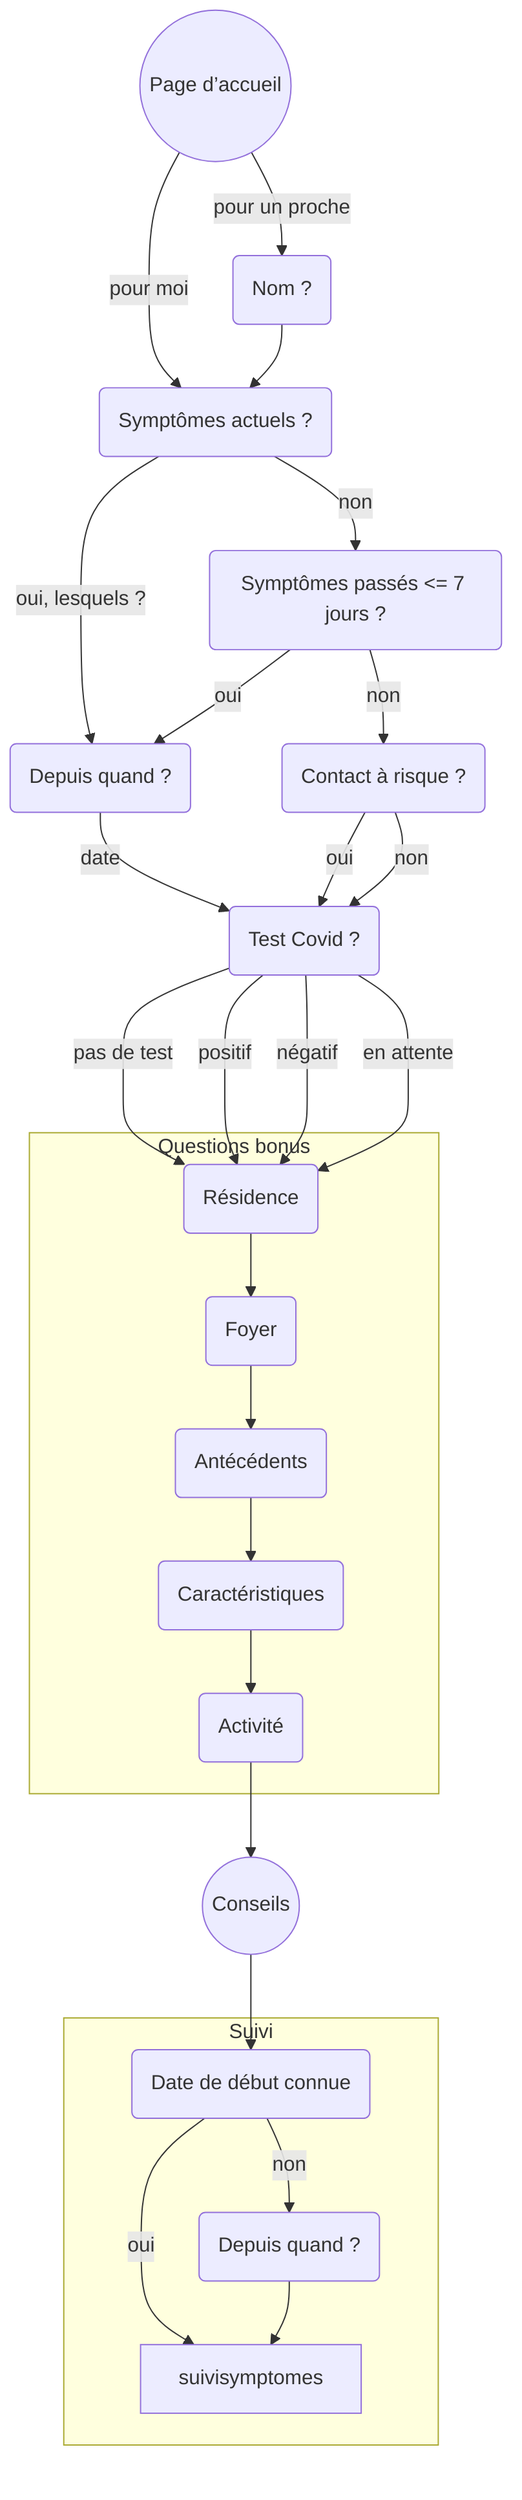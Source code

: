 graph TD
    introduction(("Page d’accueil")) -->|pour moi| symptomesactuels
    introduction(("Page d’accueil")) -->|pour un proche| nom

    nom("Nom ?") --> symptomesactuels

    symptomesactuels("Symptômes actuels ?")
    symptomesactuels -->|"oui, lesquels ?"| debutsymptomes
    symptomesactuels -->|non| symptomespasses

    symptomespasses("Symptômes passés <= 7 jours ?")
    symptomespasses -->|oui| debutsymptomes
    symptomespasses -->|non| contactarisque

    debutsymptomes("Depuis quand ?")
    debutsymptomes -->|date| depistage

    contactarisque("Contact à risque ?")
    contactarisque -->|oui| depistage
    contactarisque -->|non| depistage

    depistage("Test Covid ?")
    depistage --->|pas de test| residence
    depistage --->|positif| residence
    depistage --->|négatif| residence
    depistage --->|en attente| residence

    subgraph Questions bonus
        residence("Résidence") --> foyer("Foyer") --> antecedents("Antécédents") --> caracteristiques("Caractéristiques") --> activitepro("Activité")
    end

    activitepro --> conseils(("Conseils"))

    conseils --> debutconnu

    subgraph Suivi
        debutconnu("Date de début connue")
        debutconnu -->|oui| suivisymptomes
        debutconnu -->|non| debutsymptomes2

        debutsymptomes2("Depuis quand ?")
        debutsymptomes2 --> suivisymptomes
    end